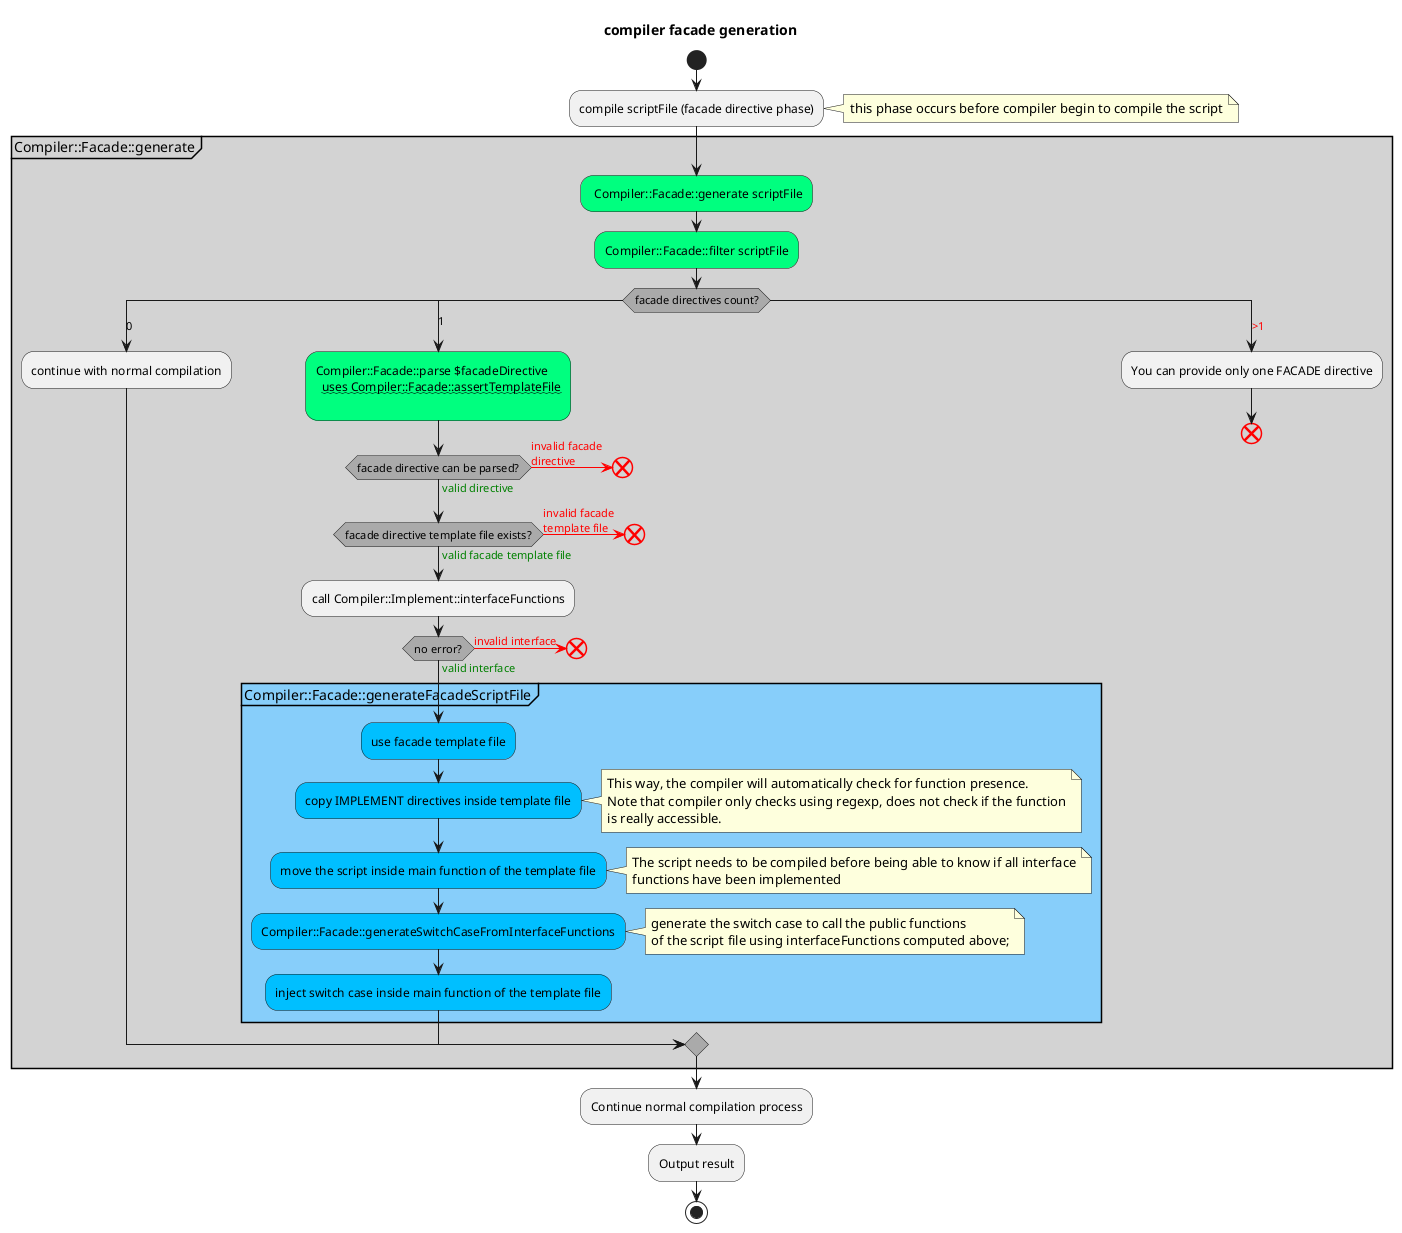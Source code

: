 @startuml "compilerFacadeDirective"
title compiler facade generation
skinparam {
  ' https://github.com/plantuml/plantuml/blob/49115dfc7d4156961e5b49a81c09b474daa79823/src/net/sourceforge/plantuml/style/FromSkinparamToStyle.java#L145
  activityDiamondBackgroundColor #AAAAAA
  activityEndColor #red
}
start

:compile scriptFile (facade directive phase);
note right: this phase occurs before compiler begin to compile the script

partition Compiler::Facade::generate #LightGray {

  #SpringGreen: Compiler::Facade::generate scriptFile;

  #SpringGreen:Compiler::Facade::filter scriptFile;
  switch (facade directives count?)
  case (0)
    -[#green]->
    :continue with normal compilation;
  case (1)
    -[#green]->
    #SpringGreen:Compiler::Facade::parse $facadeDirective
      ~~uses Compiler::Facade::assertTemplateFile~~
    ;
    if (facade directive can be parsed?) is (<color:green>valid directive) then
      -[#green]->
    else (<color:red>invalid facade\n<color:red>directive)
      -[#red]->
      end
    endif
    if (facade directive template file exists?) is (<color:green>valid facade template file) then
      -[#green]->
    else (<color:red>invalid facade\n<color:red>template file)
      -[#red]->
      end
    endif

    :call Compiler::Implement::interfaceFunctions;
    if (no error?) is (<color:green>valid interface) then
      -[#green]->
    else (<color:red>invalid interface)
      -[#red]->
      end
    endif

    partition Compiler::Facade::generateFacadeScriptFile #LightSkyBlue {
      #DeepSkyBlue:use facade template file;
      #DeepSkyBlue:copy IMPLEMENT directives inside template file;
      note right
        This way, the compiler will automatically check for function presence.
        Note that compiler only checks using regexp, does not check if the function
        is really accessible.
      endnote
      #DeepSkyBlue:move the script inside main function of the template file;
      note right
        The script needs to be compiled before being able to know if all interface
        functions have been implemented
      endnote
      #DeepSkyBlue:Compiler::Facade::generateSwitchCaseFromInterfaceFunctions;
      note right
        generate the switch case to call the public functions
        of the script file using interfaceFunctions computed above;
      endnote
      #DeepSkyBlue:inject switch case inside main function of the template file;
    }
  case(<color:red>>1)
    -[#red]->
    :You can provide only one FACADE directive;
    end
  endswitch

}

:Continue normal compilation process;

:Output result;

stop
@enduml
